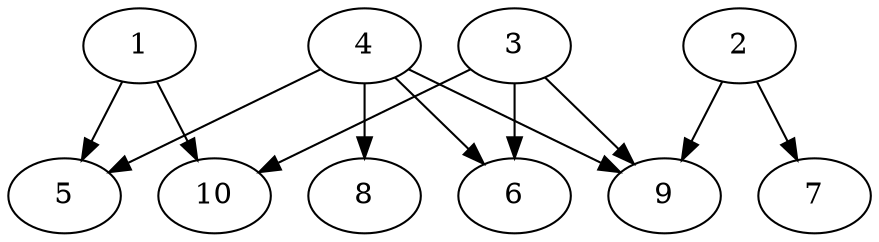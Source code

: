 // DAG automatically generated by daggen at Thu Oct  3 13:58:04 2019
// ./daggen --dot -n 10 --ccr 0.5 --fat 0.9 --regular 0.5 --density 0.6 --mindata 5242880 --maxdata 52428800 
digraph G {
  1 [size="62222336", alpha="0.07", expect_size="31111168"] 
  1 -> 5 [size ="31111168"]
  1 -> 10 [size ="31111168"]
  2 [size="30717952", alpha="0.12", expect_size="15358976"] 
  2 -> 7 [size ="15358976"]
  2 -> 9 [size ="15358976"]
  3 [size="19099648", alpha="0.09", expect_size="9549824"] 
  3 -> 6 [size ="9549824"]
  3 -> 9 [size ="9549824"]
  3 -> 10 [size ="9549824"]
  4 [size="48433152", alpha="0.11", expect_size="24216576"] 
  4 -> 5 [size ="24216576"]
  4 -> 6 [size ="24216576"]
  4 -> 8 [size ="24216576"]
  4 -> 9 [size ="24216576"]
  5 [size="103329792", alpha="0.02", expect_size="51664896"] 
  6 [size="94128128", alpha="0.10", expect_size="47064064"] 
  7 [size="86106112", alpha="0.01", expect_size="43053056"] 
  8 [size="71680000", alpha="0.09", expect_size="35840000"] 
  9 [size="27043840", alpha="0.10", expect_size="13521920"] 
  10 [size="98119680", alpha="0.13", expect_size="49059840"] 
}
